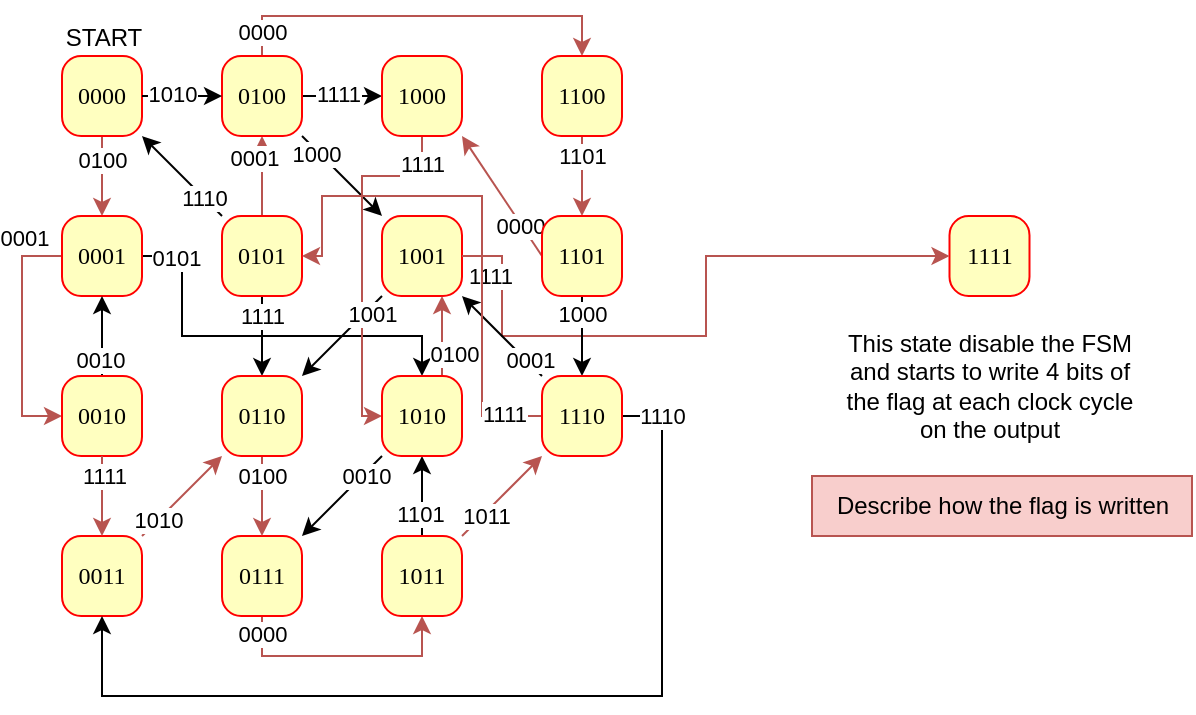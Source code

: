 <mxfile version="24.7.16">
  <diagram name="Page-1" id="58cdce13-f638-feb5-8d6f-7d28b1aa9fa0">
    <mxGraphModel dx="826" dy="443" grid="1" gridSize="10" guides="1" tooltips="1" connect="1" arrows="1" fold="1" page="1" pageScale="1" pageWidth="1100" pageHeight="850" background="none" math="0" shadow="0">
      <root>
        <mxCell id="0" />
        <mxCell id="1" parent="0" />
        <mxCell id="OrxrcTHFcrXxAxb3zCq_-26" style="edgeStyle=orthogonalEdgeStyle;rounded=0;orthogonalLoop=1;jettySize=auto;html=1;exitX=0.5;exitY=1;exitDx=0;exitDy=0;entryX=0.5;entryY=0;entryDx=0;entryDy=0;fillColor=#f8cecc;strokeColor=#b85450;" parent="1" source="382b91b5511bd0f7-6" target="OrxrcTHFcrXxAxb3zCq_-1" edge="1">
          <mxGeometry relative="1" as="geometry" />
        </mxCell>
        <mxCell id="OrxrcTHFcrXxAxb3zCq_-52" value="0100" style="edgeLabel;html=1;align=center;verticalAlign=middle;resizable=0;points=[];" parent="OrxrcTHFcrXxAxb3zCq_-26" connectable="0" vertex="1">
          <mxGeometry x="-0.133" y="-1" relative="1" as="geometry">
            <mxPoint x="1" y="-6" as="offset" />
          </mxGeometry>
        </mxCell>
        <mxCell id="382b91b5511bd0f7-6" value="0000" style="rounded=1;whiteSpace=wrap;html=1;arcSize=24;fillColor=#ffffc0;strokeColor=#ff0000;shadow=0;comic=0;labelBackgroundColor=none;fontFamily=Verdana;fontSize=12;fontColor=#000000;align=center;" parent="1" vertex="1">
          <mxGeometry x="80" y="40" width="40" height="40" as="geometry" />
        </mxCell>
        <mxCell id="OrxrcTHFcrXxAxb3zCq_-32" style="edgeStyle=orthogonalEdgeStyle;rounded=0;orthogonalLoop=1;jettySize=auto;html=1;exitX=0;exitY=0.5;exitDx=0;exitDy=0;entryX=0;entryY=0.5;entryDx=0;entryDy=0;fillColor=#f8cecc;strokeColor=#b85450;" parent="1" source="OrxrcTHFcrXxAxb3zCq_-1" target="OrxrcTHFcrXxAxb3zCq_-3" edge="1">
          <mxGeometry relative="1" as="geometry" />
        </mxCell>
        <mxCell id="OrxrcTHFcrXxAxb3zCq_-55" value="0001" style="edgeLabel;html=1;align=center;verticalAlign=middle;resizable=0;points=[];" parent="OrxrcTHFcrXxAxb3zCq_-32" connectable="0" vertex="1">
          <mxGeometry x="0.044" y="1" relative="1" as="geometry">
            <mxPoint y="-52" as="offset" />
          </mxGeometry>
        </mxCell>
        <mxCell id="OrxrcTHFcrXxAxb3zCq_-42" style="edgeStyle=orthogonalEdgeStyle;rounded=0;orthogonalLoop=1;jettySize=auto;html=1;exitX=1;exitY=0.5;exitDx=0;exitDy=0;entryX=0.5;entryY=0;entryDx=0;entryDy=0;" parent="1" source="OrxrcTHFcrXxAxb3zCq_-1" target="OrxrcTHFcrXxAxb3zCq_-17" edge="1">
          <mxGeometry relative="1" as="geometry">
            <Array as="points">
              <mxPoint x="140" y="140" />
              <mxPoint x="140" y="180" />
              <mxPoint x="260" y="180" />
            </Array>
          </mxGeometry>
        </mxCell>
        <mxCell id="OrxrcTHFcrXxAxb3zCq_-70" value="0101" style="edgeLabel;html=1;align=center;verticalAlign=middle;resizable=0;points=[];" parent="OrxrcTHFcrXxAxb3zCq_-42" connectable="0" vertex="1">
          <mxGeometry x="-0.874" y="-1" relative="1" as="geometry">
            <mxPoint x="4" as="offset" />
          </mxGeometry>
        </mxCell>
        <mxCell id="OrxrcTHFcrXxAxb3zCq_-1" value="0001" style="rounded=1;whiteSpace=wrap;html=1;arcSize=24;fillColor=#ffffc0;strokeColor=#ff0000;shadow=0;comic=0;labelBackgroundColor=none;fontFamily=Verdana;fontSize=12;fontColor=#000000;align=center;" parent="1" vertex="1">
          <mxGeometry x="80" y="120" width="40" height="40" as="geometry" />
        </mxCell>
        <mxCell id="OrxrcTHFcrXxAxb3zCq_-29" style="rounded=0;orthogonalLoop=1;jettySize=auto;html=1;exitX=1;exitY=0;exitDx=0;exitDy=0;entryX=0;entryY=1;entryDx=0;entryDy=0;fillColor=#f8cecc;strokeColor=#b85450;" parent="1" source="OrxrcTHFcrXxAxb3zCq_-2" target="OrxrcTHFcrXxAxb3zCq_-13" edge="1">
          <mxGeometry relative="1" as="geometry" />
        </mxCell>
        <mxCell id="OrxrcTHFcrXxAxb3zCq_-76" value="1010" style="edgeLabel;html=1;align=center;verticalAlign=middle;resizable=0;points=[];" parent="OrxrcTHFcrXxAxb3zCq_-29" connectable="0" vertex="1">
          <mxGeometry x="-0.725" y="1" relative="1" as="geometry">
            <mxPoint x="3" y="-2" as="offset" />
          </mxGeometry>
        </mxCell>
        <mxCell id="OrxrcTHFcrXxAxb3zCq_-2" value="0011" style="rounded=1;whiteSpace=wrap;html=1;arcSize=24;fillColor=#ffffc0;strokeColor=#ff0000;shadow=0;comic=0;labelBackgroundColor=none;fontFamily=Verdana;fontSize=12;fontColor=#000000;align=center;" parent="1" vertex="1">
          <mxGeometry x="80" y="280" width="40" height="40" as="geometry" />
        </mxCell>
        <mxCell id="OrxrcTHFcrXxAxb3zCq_-31" style="edgeStyle=orthogonalEdgeStyle;rounded=0;orthogonalLoop=1;jettySize=auto;html=1;exitX=0.5;exitY=0;exitDx=0;exitDy=0;entryX=0.5;entryY=1;entryDx=0;entryDy=0;" parent="1" source="OrxrcTHFcrXxAxb3zCq_-3" target="OrxrcTHFcrXxAxb3zCq_-1" edge="1">
          <mxGeometry relative="1" as="geometry" />
        </mxCell>
        <mxCell id="OrxrcTHFcrXxAxb3zCq_-53" value="0010" style="edgeLabel;html=1;align=center;verticalAlign=middle;resizable=0;points=[];" parent="OrxrcTHFcrXxAxb3zCq_-31" connectable="0" vertex="1">
          <mxGeometry x="-0.167" y="-1" relative="1" as="geometry">
            <mxPoint x="-2" y="8" as="offset" />
          </mxGeometry>
        </mxCell>
        <mxCell id="OrxrcTHFcrXxAxb3zCq_-3" value="0010" style="rounded=1;whiteSpace=wrap;html=1;arcSize=24;fillColor=#ffffc0;strokeColor=#ff0000;shadow=0;comic=0;labelBackgroundColor=none;fontFamily=Verdana;fontSize=12;fontColor=#000000;align=center;" parent="1" vertex="1">
          <mxGeometry x="80" y="200" width="40" height="40" as="geometry" />
        </mxCell>
        <mxCell id="OrxrcTHFcrXxAxb3zCq_-4" value="1111" style="rounded=1;whiteSpace=wrap;html=1;arcSize=24;fillColor=#ffffc0;strokeColor=#ff0000;shadow=0;comic=0;labelBackgroundColor=none;fontFamily=Verdana;fontSize=12;fontColor=#000000;align=center;" parent="1" vertex="1">
          <mxGeometry x="523.75" y="120" width="40" height="40" as="geometry" />
        </mxCell>
        <mxCell id="OrxrcTHFcrXxAxb3zCq_-9" value="This state disable the FSM and starts to write 4 bits of the flag at each clock cycle on the output" style="text;html=1;align=center;verticalAlign=middle;whiteSpace=wrap;rounded=0;" parent="1" vertex="1">
          <mxGeometry x="470" y="170" width="147.5" height="70" as="geometry" />
        </mxCell>
        <mxCell id="OrxrcTHFcrXxAxb3zCq_-23" style="edgeStyle=orthogonalEdgeStyle;rounded=0;orthogonalLoop=1;jettySize=auto;html=1;exitX=1;exitY=0.5;exitDx=0;exitDy=0;entryX=0;entryY=0.5;entryDx=0;entryDy=0;" parent="1" source="OrxrcTHFcrXxAxb3zCq_-10" target="OrxrcTHFcrXxAxb3zCq_-14" edge="1">
          <mxGeometry relative="1" as="geometry" />
        </mxCell>
        <mxCell id="OrxrcTHFcrXxAxb3zCq_-60" value="1111" style="edgeLabel;html=1;align=center;verticalAlign=middle;resizable=0;points=[];" parent="OrxrcTHFcrXxAxb3zCq_-23" connectable="0" vertex="1">
          <mxGeometry x="-0.122" y="1" relative="1" as="geometry">
            <mxPoint as="offset" />
          </mxGeometry>
        </mxCell>
        <mxCell id="OrxrcTHFcrXxAxb3zCq_-24" style="edgeStyle=orthogonalEdgeStyle;rounded=0;orthogonalLoop=1;jettySize=auto;html=1;exitX=0.5;exitY=1;exitDx=0;exitDy=0;entryX=0.5;entryY=0;entryDx=0;entryDy=0;endArrow=none;endFill=0;startArrow=classic;startFill=1;fillColor=#f8cecc;strokeColor=#b85450;" parent="1" source="OrxrcTHFcrXxAxb3zCq_-10" target="OrxrcTHFcrXxAxb3zCq_-11" edge="1">
          <mxGeometry relative="1" as="geometry" />
        </mxCell>
        <mxCell id="OrxrcTHFcrXxAxb3zCq_-79" value="0001" style="edgeLabel;html=1;align=center;verticalAlign=middle;resizable=0;points=[];" parent="OrxrcTHFcrXxAxb3zCq_-24" connectable="0" vertex="1">
          <mxGeometry x="-0.656" relative="1" as="geometry">
            <mxPoint x="-4" y="4" as="offset" />
          </mxGeometry>
        </mxCell>
        <mxCell id="OrxrcTHFcrXxAxb3zCq_-25" style="rounded=0;orthogonalLoop=1;jettySize=auto;html=1;exitX=1;exitY=1;exitDx=0;exitDy=0;entryX=0;entryY=0;entryDx=0;entryDy=0;" parent="1" source="OrxrcTHFcrXxAxb3zCq_-10" target="OrxrcTHFcrXxAxb3zCq_-15" edge="1">
          <mxGeometry relative="1" as="geometry" />
        </mxCell>
        <mxCell id="OrxrcTHFcrXxAxb3zCq_-59" value="1000" style="edgeLabel;html=1;align=center;verticalAlign=middle;resizable=0;points=[];" parent="OrxrcTHFcrXxAxb3zCq_-25" connectable="0" vertex="1">
          <mxGeometry x="-0.619" y="-1" relative="1" as="geometry">
            <mxPoint as="offset" />
          </mxGeometry>
        </mxCell>
        <mxCell id="OrxrcTHFcrXxAxb3zCq_-41" style="edgeStyle=orthogonalEdgeStyle;rounded=0;orthogonalLoop=1;jettySize=auto;html=1;exitX=0.5;exitY=0;exitDx=0;exitDy=0;entryX=0.5;entryY=0;entryDx=0;entryDy=0;fillColor=#f8cecc;strokeColor=#b85450;" parent="1" source="OrxrcTHFcrXxAxb3zCq_-10" target="OrxrcTHFcrXxAxb3zCq_-18" edge="1">
          <mxGeometry relative="1" as="geometry" />
        </mxCell>
        <mxCell id="OrxrcTHFcrXxAxb3zCq_-63" value="0000" style="edgeLabel;html=1;align=center;verticalAlign=middle;resizable=0;points=[];" parent="OrxrcTHFcrXxAxb3zCq_-41" connectable="0" vertex="1">
          <mxGeometry x="-0.882" relative="1" as="geometry">
            <mxPoint as="offset" />
          </mxGeometry>
        </mxCell>
        <mxCell id="OrxrcTHFcrXxAxb3zCq_-10" value="0100" style="rounded=1;whiteSpace=wrap;html=1;arcSize=24;fillColor=#ffffc0;strokeColor=#ff0000;shadow=0;comic=0;labelBackgroundColor=none;fontFamily=Verdana;fontSize=12;fontColor=#000000;align=center;" parent="1" vertex="1">
          <mxGeometry x="160" y="40" width="40" height="40" as="geometry" />
        </mxCell>
        <mxCell id="OrxrcTHFcrXxAxb3zCq_-27" style="edgeStyle=orthogonalEdgeStyle;rounded=0;orthogonalLoop=1;jettySize=auto;html=1;exitX=0.5;exitY=1;exitDx=0;exitDy=0;entryX=0.5;entryY=0;entryDx=0;entryDy=0;" parent="1" source="OrxrcTHFcrXxAxb3zCq_-11" target="OrxrcTHFcrXxAxb3zCq_-13" edge="1">
          <mxGeometry relative="1" as="geometry" />
        </mxCell>
        <mxCell id="OrxrcTHFcrXxAxb3zCq_-71" value="1111" style="edgeLabel;html=1;align=center;verticalAlign=middle;resizable=0;points=[];" parent="OrxrcTHFcrXxAxb3zCq_-27" connectable="0" vertex="1">
          <mxGeometry x="-0.706" y="1" relative="1" as="geometry">
            <mxPoint x="-1" y="4" as="offset" />
          </mxGeometry>
        </mxCell>
        <mxCell id="OrxrcTHFcrXxAxb3zCq_-50" style="rounded=0;orthogonalLoop=1;jettySize=auto;html=1;exitX=0;exitY=0;exitDx=0;exitDy=0;entryX=1;entryY=1;entryDx=0;entryDy=0;" parent="1" source="OrxrcTHFcrXxAxb3zCq_-11" target="382b91b5511bd0f7-6" edge="1">
          <mxGeometry relative="1" as="geometry" />
        </mxCell>
        <mxCell id="OrxrcTHFcrXxAxb3zCq_-66" value="1110" style="edgeLabel;html=1;align=center;verticalAlign=middle;resizable=0;points=[];" parent="OrxrcTHFcrXxAxb3zCq_-50" connectable="0" vertex="1">
          <mxGeometry x="-0.561" relative="1" as="geometry">
            <mxPoint as="offset" />
          </mxGeometry>
        </mxCell>
        <mxCell id="OrxrcTHFcrXxAxb3zCq_-11" value="0101" style="rounded=1;whiteSpace=wrap;html=1;arcSize=24;fillColor=#ffffc0;strokeColor=#ff0000;shadow=0;comic=0;labelBackgroundColor=none;fontFamily=Verdana;fontSize=12;fontColor=#000000;align=center;" parent="1" vertex="1">
          <mxGeometry x="160" y="120" width="40" height="40" as="geometry" />
        </mxCell>
        <mxCell id="OrxrcTHFcrXxAxb3zCq_-35" style="edgeStyle=orthogonalEdgeStyle;rounded=0;orthogonalLoop=1;jettySize=auto;html=1;exitX=1;exitY=0.5;exitDx=0;exitDy=0;entryX=0.5;entryY=1;entryDx=0;entryDy=0;fillColor=#f8cecc;strokeColor=#b85450;" parent="1" source="OrxrcTHFcrXxAxb3zCq_-12" target="OrxrcTHFcrXxAxb3zCq_-16" edge="1">
          <mxGeometry relative="1" as="geometry" />
        </mxCell>
        <mxCell id="OrxrcTHFcrXxAxb3zCq_-74" value="0000" style="edgeLabel;html=1;align=center;verticalAlign=middle;resizable=0;points=[];" parent="OrxrcTHFcrXxAxb3zCq_-35" connectable="0" vertex="1">
          <mxGeometry x="-0.852" relative="1" as="geometry">
            <mxPoint as="offset" />
          </mxGeometry>
        </mxCell>
        <mxCell id="OrxrcTHFcrXxAxb3zCq_-12" value="0111" style="rounded=1;whiteSpace=wrap;html=1;arcSize=24;fillColor=#ffffc0;strokeColor=#ff0000;shadow=0;comic=0;labelBackgroundColor=none;fontFamily=Verdana;fontSize=12;fontColor=#000000;align=center;direction=south;" parent="1" vertex="1">
          <mxGeometry x="160" y="280" width="40" height="40" as="geometry" />
        </mxCell>
        <mxCell id="OrxrcTHFcrXxAxb3zCq_-43" style="edgeStyle=orthogonalEdgeStyle;rounded=0;orthogonalLoop=1;jettySize=auto;html=1;exitX=0.5;exitY=1;exitDx=0;exitDy=0;entryX=0;entryY=0.5;entryDx=0;entryDy=0;fillColor=#f8cecc;strokeColor=#b85450;" parent="1" source="OrxrcTHFcrXxAxb3zCq_-13" target="OrxrcTHFcrXxAxb3zCq_-12" edge="1">
          <mxGeometry relative="1" as="geometry" />
        </mxCell>
        <mxCell id="OrxrcTHFcrXxAxb3zCq_-75" value="0100" style="edgeLabel;html=1;align=center;verticalAlign=middle;resizable=0;points=[];" parent="OrxrcTHFcrXxAxb3zCq_-43" connectable="0" vertex="1">
          <mxGeometry x="-0.689" y="-1" relative="1" as="geometry">
            <mxPoint x="1" y="4" as="offset" />
          </mxGeometry>
        </mxCell>
        <mxCell id="OrxrcTHFcrXxAxb3zCq_-13" value="0110" style="rounded=1;whiteSpace=wrap;html=1;arcSize=24;fillColor=#ffffc0;strokeColor=#ff0000;shadow=0;comic=0;labelBackgroundColor=none;fontFamily=Verdana;fontSize=12;fontColor=#000000;align=center;" parent="1" vertex="1">
          <mxGeometry x="160" y="200" width="40" height="40" as="geometry" />
        </mxCell>
        <mxCell id="P9ebEEGb0PP_HwZwgy89-2" style="edgeStyle=orthogonalEdgeStyle;rounded=0;orthogonalLoop=1;jettySize=auto;html=1;exitX=0.5;exitY=1;exitDx=0;exitDy=0;entryX=0;entryY=0.5;entryDx=0;entryDy=0;fillColor=#f8cecc;strokeColor=#b85450;" edge="1" parent="1" source="OrxrcTHFcrXxAxb3zCq_-14" target="OrxrcTHFcrXxAxb3zCq_-17">
          <mxGeometry relative="1" as="geometry">
            <Array as="points">
              <mxPoint x="260" y="100" />
              <mxPoint x="230" y="100" />
              <mxPoint x="230" y="220" />
            </Array>
          </mxGeometry>
        </mxCell>
        <mxCell id="P9ebEEGb0PP_HwZwgy89-3" value="1111" style="edgeLabel;html=1;align=center;verticalAlign=middle;resizable=0;points=[];" vertex="1" connectable="0" parent="P9ebEEGb0PP_HwZwgy89-2">
          <mxGeometry x="-0.845" y="1" relative="1" as="geometry">
            <mxPoint x="-1" as="offset" />
          </mxGeometry>
        </mxCell>
        <mxCell id="OrxrcTHFcrXxAxb3zCq_-14" value="1000" style="rounded=1;whiteSpace=wrap;html=1;arcSize=24;fillColor=#ffffc0;strokeColor=#ff0000;shadow=0;comic=0;labelBackgroundColor=none;fontFamily=Verdana;fontSize=12;fontColor=#000000;align=center;" parent="1" vertex="1">
          <mxGeometry x="240" y="40" width="40" height="40" as="geometry" />
        </mxCell>
        <mxCell id="OrxrcTHFcrXxAxb3zCq_-28" style="rounded=0;orthogonalLoop=1;jettySize=auto;html=1;exitX=0;exitY=1;exitDx=0;exitDy=0;entryX=1;entryY=0;entryDx=0;entryDy=0;" parent="1" source="OrxrcTHFcrXxAxb3zCq_-15" target="OrxrcTHFcrXxAxb3zCq_-13" edge="1">
          <mxGeometry relative="1" as="geometry" />
        </mxCell>
        <mxCell id="OrxrcTHFcrXxAxb3zCq_-78" value="1001" style="edgeLabel;html=1;align=center;verticalAlign=middle;resizable=0;points=[];" parent="OrxrcTHFcrXxAxb3zCq_-28" connectable="0" vertex="1">
          <mxGeometry x="-0.733" relative="1" as="geometry">
            <mxPoint y="3" as="offset" />
          </mxGeometry>
        </mxCell>
        <mxCell id="OrxrcTHFcrXxAxb3zCq_-15" value="1001" style="rounded=1;whiteSpace=wrap;html=1;arcSize=24;fillColor=#ffffc0;strokeColor=#ff0000;shadow=0;comic=0;labelBackgroundColor=none;fontFamily=Verdana;fontSize=12;fontColor=#000000;align=center;" parent="1" vertex="1">
          <mxGeometry x="240" y="120" width="40" height="40" as="geometry" />
        </mxCell>
        <mxCell id="OrxrcTHFcrXxAxb3zCq_-36" style="rounded=0;orthogonalLoop=1;jettySize=auto;html=1;exitX=1;exitY=0;exitDx=0;exitDy=0;entryX=0;entryY=1;entryDx=0;entryDy=0;fillColor=#f8cecc;strokeColor=#b85450;" parent="1" source="OrxrcTHFcrXxAxb3zCq_-16" target="OrxrcTHFcrXxAxb3zCq_-21" edge="1">
          <mxGeometry relative="1" as="geometry" />
        </mxCell>
        <mxCell id="OrxrcTHFcrXxAxb3zCq_-56" value="1011" style="edgeLabel;html=1;align=center;verticalAlign=middle;resizable=0;points=[];" parent="OrxrcTHFcrXxAxb3zCq_-36" connectable="0" vertex="1">
          <mxGeometry x="-0.028" y="-2" relative="1" as="geometry">
            <mxPoint x="-9" y="8" as="offset" />
          </mxGeometry>
        </mxCell>
        <mxCell id="OrxrcTHFcrXxAxb3zCq_-46" style="edgeStyle=orthogonalEdgeStyle;rounded=0;orthogonalLoop=1;jettySize=auto;html=1;exitX=0.5;exitY=0;exitDx=0;exitDy=0;entryX=0.5;entryY=1;entryDx=0;entryDy=0;" parent="1" source="OrxrcTHFcrXxAxb3zCq_-16" target="OrxrcTHFcrXxAxb3zCq_-17" edge="1">
          <mxGeometry relative="1" as="geometry" />
        </mxCell>
        <mxCell id="OrxrcTHFcrXxAxb3zCq_-64" value="1101" style="edgeLabel;html=1;align=center;verticalAlign=middle;resizable=0;points=[];" parent="OrxrcTHFcrXxAxb3zCq_-46" connectable="0" vertex="1">
          <mxGeometry x="-0.461" y="1" relative="1" as="geometry">
            <mxPoint as="offset" />
          </mxGeometry>
        </mxCell>
        <mxCell id="OrxrcTHFcrXxAxb3zCq_-16" value="1011" style="rounded=1;whiteSpace=wrap;html=1;arcSize=24;fillColor=#ffffc0;strokeColor=#ff0000;shadow=0;comic=0;labelBackgroundColor=none;fontFamily=Verdana;fontSize=12;fontColor=#000000;align=center;" parent="1" vertex="1">
          <mxGeometry x="240" y="280" width="40" height="40" as="geometry" />
        </mxCell>
        <mxCell id="OrxrcTHFcrXxAxb3zCq_-38" style="rounded=0;orthogonalLoop=1;jettySize=auto;html=1;exitX=0;exitY=1;exitDx=0;exitDy=0;entryX=0;entryY=0;entryDx=0;entryDy=0;" parent="1" source="OrxrcTHFcrXxAxb3zCq_-17" target="OrxrcTHFcrXxAxb3zCq_-12" edge="1">
          <mxGeometry relative="1" as="geometry" />
        </mxCell>
        <mxCell id="OrxrcTHFcrXxAxb3zCq_-65" value="0010" style="edgeLabel;html=1;align=center;verticalAlign=middle;resizable=0;points=[];" parent="OrxrcTHFcrXxAxb3zCq_-38" connectable="0" vertex="1">
          <mxGeometry x="-0.725" y="-1" relative="1" as="geometry">
            <mxPoint x="-2" y="5" as="offset" />
          </mxGeometry>
        </mxCell>
        <mxCell id="P9ebEEGb0PP_HwZwgy89-4" style="edgeStyle=orthogonalEdgeStyle;rounded=0;orthogonalLoop=1;jettySize=auto;html=1;exitX=1;exitY=0.5;exitDx=0;exitDy=0;entryX=0;entryY=0.5;entryDx=0;entryDy=0;fillColor=#f8cecc;strokeColor=#b85450;" edge="1" parent="1" source="OrxrcTHFcrXxAxb3zCq_-15" target="OrxrcTHFcrXxAxb3zCq_-4">
          <mxGeometry relative="1" as="geometry">
            <mxPoint x="420" y="290" as="targetPoint" />
            <Array as="points">
              <mxPoint x="300" y="140" />
              <mxPoint x="300" y="180" />
              <mxPoint x="402" y="180" />
              <mxPoint x="402" y="140" />
            </Array>
          </mxGeometry>
        </mxCell>
        <mxCell id="P9ebEEGb0PP_HwZwgy89-5" value="1111" style="edgeLabel;html=1;align=center;verticalAlign=middle;resizable=0;points=[];" vertex="1" connectable="0" parent="P9ebEEGb0PP_HwZwgy89-4">
          <mxGeometry x="-0.913" relative="1" as="geometry">
            <mxPoint y="10" as="offset" />
          </mxGeometry>
        </mxCell>
        <mxCell id="P9ebEEGb0PP_HwZwgy89-6" style="edgeStyle=orthogonalEdgeStyle;rounded=0;orthogonalLoop=1;jettySize=auto;html=1;exitX=0.75;exitY=0;exitDx=0;exitDy=0;entryX=0.75;entryY=1;entryDx=0;entryDy=0;fillColor=#f8cecc;strokeColor=#b85450;" edge="1" parent="1" source="OrxrcTHFcrXxAxb3zCq_-17" target="OrxrcTHFcrXxAxb3zCq_-15">
          <mxGeometry relative="1" as="geometry" />
        </mxCell>
        <mxCell id="P9ebEEGb0PP_HwZwgy89-7" value="0100" style="edgeLabel;html=1;align=center;verticalAlign=middle;resizable=0;points=[];" vertex="1" connectable="0" parent="P9ebEEGb0PP_HwZwgy89-6">
          <mxGeometry x="-0.22" y="1" relative="1" as="geometry">
            <mxPoint x="7" y="4" as="offset" />
          </mxGeometry>
        </mxCell>
        <mxCell id="OrxrcTHFcrXxAxb3zCq_-17" value="1010" style="rounded=1;whiteSpace=wrap;html=1;arcSize=24;fillColor=#ffffc0;strokeColor=#ff0000;shadow=0;comic=0;labelBackgroundColor=none;fontFamily=Verdana;fontSize=12;fontColor=#000000;align=center;" parent="1" vertex="1">
          <mxGeometry x="240" y="200" width="40" height="40" as="geometry" />
        </mxCell>
        <mxCell id="OrxrcTHFcrXxAxb3zCq_-39" style="edgeStyle=orthogonalEdgeStyle;rounded=0;orthogonalLoop=1;jettySize=auto;html=1;exitX=0.5;exitY=1;exitDx=0;exitDy=0;entryX=0.5;entryY=0;entryDx=0;entryDy=0;fillColor=#f8cecc;strokeColor=#b85450;" parent="1" source="OrxrcTHFcrXxAxb3zCq_-18" target="OrxrcTHFcrXxAxb3zCq_-19" edge="1">
          <mxGeometry relative="1" as="geometry" />
        </mxCell>
        <mxCell id="OrxrcTHFcrXxAxb3zCq_-67" value="1101" style="edgeLabel;html=1;align=center;verticalAlign=middle;resizable=0;points=[];" parent="OrxrcTHFcrXxAxb3zCq_-39" connectable="0" vertex="1">
          <mxGeometry x="-0.639" y="1" relative="1" as="geometry">
            <mxPoint x="-1" y="3" as="offset" />
          </mxGeometry>
        </mxCell>
        <mxCell id="OrxrcTHFcrXxAxb3zCq_-18" value="1100" style="rounded=1;whiteSpace=wrap;html=1;arcSize=24;fillColor=#ffffc0;strokeColor=#ff0000;shadow=0;comic=0;labelBackgroundColor=none;fontFamily=Verdana;fontSize=12;fontColor=#000000;align=center;" parent="1" vertex="1">
          <mxGeometry x="320" y="40" width="40" height="40" as="geometry" />
        </mxCell>
        <mxCell id="OrxrcTHFcrXxAxb3zCq_-40" style="rounded=0;orthogonalLoop=1;jettySize=auto;html=1;exitX=0;exitY=0.5;exitDx=0;exitDy=0;entryX=1;entryY=1;entryDx=0;entryDy=0;fillColor=#f8cecc;strokeColor=#b85450;" parent="1" source="OrxrcTHFcrXxAxb3zCq_-19" target="OrxrcTHFcrXxAxb3zCq_-14" edge="1">
          <mxGeometry relative="1" as="geometry" />
        </mxCell>
        <mxCell id="OrxrcTHFcrXxAxb3zCq_-69" value="0000" style="edgeLabel;html=1;align=center;verticalAlign=middle;resizable=0;points=[];" parent="OrxrcTHFcrXxAxb3zCq_-40" connectable="0" vertex="1">
          <mxGeometry x="-0.428" relative="1" as="geometry">
            <mxPoint y="2" as="offset" />
          </mxGeometry>
        </mxCell>
        <mxCell id="OrxrcTHFcrXxAxb3zCq_-49" style="edgeStyle=orthogonalEdgeStyle;rounded=0;orthogonalLoop=1;jettySize=auto;html=1;exitX=0.5;exitY=1;exitDx=0;exitDy=0;entryX=0.5;entryY=0;entryDx=0;entryDy=0;" parent="1" source="OrxrcTHFcrXxAxb3zCq_-19" target="OrxrcTHFcrXxAxb3zCq_-21" edge="1">
          <mxGeometry relative="1" as="geometry" />
        </mxCell>
        <mxCell id="OrxrcTHFcrXxAxb3zCq_-68" value="1000" style="edgeLabel;html=1;align=center;verticalAlign=middle;resizable=0;points=[];" parent="OrxrcTHFcrXxAxb3zCq_-49" connectable="0" vertex="1">
          <mxGeometry x="-0.539" relative="1" as="geometry">
            <mxPoint as="offset" />
          </mxGeometry>
        </mxCell>
        <mxCell id="OrxrcTHFcrXxAxb3zCq_-37" style="rounded=0;orthogonalLoop=1;jettySize=auto;html=1;exitX=0;exitY=0;exitDx=0;exitDy=0;entryX=1;entryY=1;entryDx=0;entryDy=0;" parent="1" source="OrxrcTHFcrXxAxb3zCq_-21" target="OrxrcTHFcrXxAxb3zCq_-15" edge="1">
          <mxGeometry relative="1" as="geometry" />
        </mxCell>
        <mxCell id="OrxrcTHFcrXxAxb3zCq_-72" value="0001" style="edgeLabel;html=1;align=center;verticalAlign=middle;resizable=0;points=[];" parent="OrxrcTHFcrXxAxb3zCq_-37" connectable="0" vertex="1">
          <mxGeometry x="-0.636" y="-1" relative="1" as="geometry">
            <mxPoint as="offset" />
          </mxGeometry>
        </mxCell>
        <mxCell id="OrxrcTHFcrXxAxb3zCq_-45" style="edgeStyle=orthogonalEdgeStyle;rounded=0;orthogonalLoop=1;jettySize=auto;html=1;exitX=1;exitY=0.5;exitDx=0;exitDy=0;entryX=0.5;entryY=1;entryDx=0;entryDy=0;" parent="1" source="OrxrcTHFcrXxAxb3zCq_-21" target="OrxrcTHFcrXxAxb3zCq_-2" edge="1">
          <mxGeometry relative="1" as="geometry">
            <mxPoint x="380" y="360" as="targetPoint" />
            <Array as="points">
              <mxPoint x="380" y="220" />
              <mxPoint x="380" y="360" />
              <mxPoint x="100" y="360" />
            </Array>
          </mxGeometry>
        </mxCell>
        <mxCell id="OrxrcTHFcrXxAxb3zCq_-73" value="1110" style="edgeLabel;html=1;align=center;verticalAlign=middle;resizable=0;points=[];" parent="OrxrcTHFcrXxAxb3zCq_-45" connectable="0" vertex="1">
          <mxGeometry x="-0.938" y="1" relative="1" as="geometry">
            <mxPoint x="5" y="1" as="offset" />
          </mxGeometry>
        </mxCell>
        <mxCell id="OrxrcTHFcrXxAxb3zCq_-47" style="edgeStyle=orthogonalEdgeStyle;rounded=0;orthogonalLoop=1;jettySize=auto;html=1;exitX=0;exitY=0.5;exitDx=0;exitDy=0;entryX=1;entryY=0.5;entryDx=0;entryDy=0;fillColor=#f8cecc;strokeColor=#b85450;" parent="1" source="OrxrcTHFcrXxAxb3zCq_-21" target="OrxrcTHFcrXxAxb3zCq_-11" edge="1">
          <mxGeometry relative="1" as="geometry">
            <Array as="points">
              <mxPoint x="290" y="220" />
              <mxPoint x="290" y="110" />
              <mxPoint x="210" y="110" />
              <mxPoint x="210" y="140" />
            </Array>
          </mxGeometry>
        </mxCell>
        <mxCell id="OrxrcTHFcrXxAxb3zCq_-58" value="1111" style="edgeLabel;html=1;align=center;verticalAlign=middle;resizable=0;points=[];" parent="OrxrcTHFcrXxAxb3zCq_-47" connectable="0" vertex="1">
          <mxGeometry x="-0.852" y="-1" relative="1" as="geometry">
            <mxPoint as="offset" />
          </mxGeometry>
        </mxCell>
        <mxCell id="OrxrcTHFcrXxAxb3zCq_-21" value="1110" style="rounded=1;whiteSpace=wrap;html=1;arcSize=24;fillColor=#ffffc0;strokeColor=#ff0000;shadow=0;comic=0;labelBackgroundColor=none;fontFamily=Verdana;fontSize=12;fontColor=#000000;align=center;" parent="1" vertex="1">
          <mxGeometry x="320" y="200" width="40" height="40" as="geometry" />
        </mxCell>
        <mxCell id="OrxrcTHFcrXxAxb3zCq_-22" style="edgeStyle=orthogonalEdgeStyle;rounded=0;orthogonalLoop=1;jettySize=auto;html=1;exitX=1;exitY=0.5;exitDx=0;exitDy=0;entryX=0;entryY=0.5;entryDx=0;entryDy=0;" parent="1" source="382b91b5511bd0f7-6" target="OrxrcTHFcrXxAxb3zCq_-10" edge="1">
          <mxGeometry relative="1" as="geometry">
            <mxPoint x="150" y="60" as="targetPoint" />
          </mxGeometry>
        </mxCell>
        <mxCell id="OrxrcTHFcrXxAxb3zCq_-51" value="1010" style="edgeLabel;html=1;align=center;verticalAlign=middle;resizable=0;points=[];" parent="OrxrcTHFcrXxAxb3zCq_-22" connectable="0" vertex="1">
          <mxGeometry x="-0.006" y="1" relative="1" as="geometry">
            <mxPoint x="-5" as="offset" />
          </mxGeometry>
        </mxCell>
        <mxCell id="OrxrcTHFcrXxAxb3zCq_-30" style="edgeStyle=orthogonalEdgeStyle;rounded=0;orthogonalLoop=1;jettySize=auto;html=1;exitX=0.5;exitY=1;exitDx=0;exitDy=0;entryX=0.5;entryY=0;entryDx=0;entryDy=0;fillColor=#f8cecc;strokeColor=#b85450;" parent="1" source="OrxrcTHFcrXxAxb3zCq_-3" target="OrxrcTHFcrXxAxb3zCq_-2" edge="1">
          <mxGeometry relative="1" as="geometry" />
        </mxCell>
        <mxCell id="OrxrcTHFcrXxAxb3zCq_-77" value="1111" style="edgeLabel;html=1;align=center;verticalAlign=middle;resizable=0;points=[];" parent="OrxrcTHFcrXxAxb3zCq_-30" connectable="0" vertex="1">
          <mxGeometry x="-0.522" y="1" relative="1" as="geometry">
            <mxPoint as="offset" />
          </mxGeometry>
        </mxCell>
        <mxCell id="OrxrcTHFcrXxAxb3zCq_-19" value="1101" style="rounded=1;whiteSpace=wrap;html=1;arcSize=24;fillColor=#ffffc0;strokeColor=#ff0000;shadow=0;comic=0;labelBackgroundColor=none;fontFamily=Verdana;fontSize=12;fontColor=#000000;align=center;" parent="1" vertex="1">
          <mxGeometry x="320" y="120" width="40" height="40" as="geometry" />
        </mxCell>
        <mxCell id="OrxrcTHFcrXxAxb3zCq_-80" value="START" style="text;html=1;align=center;verticalAlign=middle;whiteSpace=wrap;rounded=0;" parent="1" vertex="1">
          <mxGeometry x="71" y="16" width="60" height="30" as="geometry" />
        </mxCell>
        <mxCell id="OrxrcTHFcrXxAxb3zCq_-82" value="Describe how the flag is written" style="text;html=1;align=center;verticalAlign=middle;resizable=0;points=[];autosize=1;strokeColor=#b85450;fillColor=#f8cecc;" parent="1" vertex="1">
          <mxGeometry x="455" y="250" width="190" height="30" as="geometry" />
        </mxCell>
      </root>
    </mxGraphModel>
  </diagram>
</mxfile>
